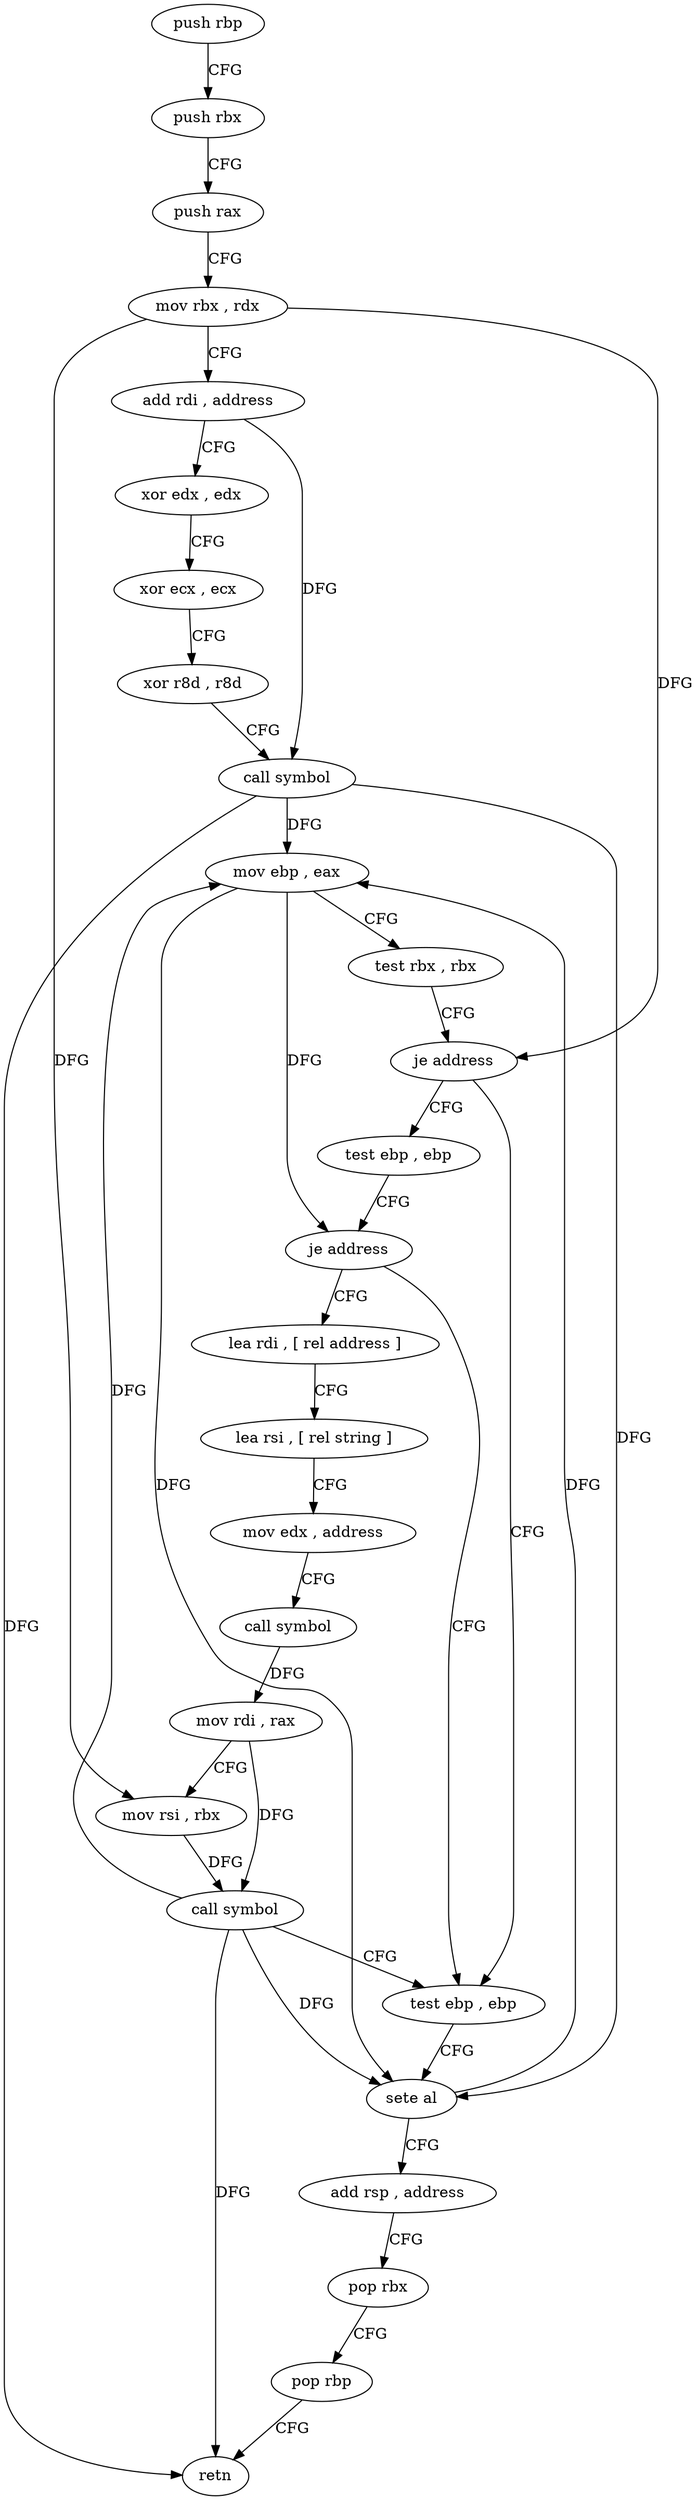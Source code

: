 digraph "func" {
"142128" [label = "push rbp" ]
"142129" [label = "push rbx" ]
"142130" [label = "push rax" ]
"142131" [label = "mov rbx , rdx" ]
"142134" [label = "add rdi , address" ]
"142138" [label = "xor edx , edx" ]
"142140" [label = "xor ecx , ecx" ]
"142142" [label = "xor r8d , r8d" ]
"142145" [label = "call symbol" ]
"142150" [label = "mov ebp , eax" ]
"142152" [label = "test rbx , rbx" ]
"142155" [label = "je address" ]
"142196" [label = "test ebp , ebp" ]
"142157" [label = "test ebp , ebp" ]
"142198" [label = "sete al" ]
"142201" [label = "add rsp , address" ]
"142205" [label = "pop rbx" ]
"142206" [label = "pop rbp" ]
"142207" [label = "retn" ]
"142159" [label = "je address" ]
"142161" [label = "lea rdi , [ rel address ]" ]
"142168" [label = "lea rsi , [ rel string ]" ]
"142175" [label = "mov edx , address" ]
"142180" [label = "call symbol" ]
"142185" [label = "mov rdi , rax" ]
"142188" [label = "mov rsi , rbx" ]
"142191" [label = "call symbol" ]
"142128" -> "142129" [ label = "CFG" ]
"142129" -> "142130" [ label = "CFG" ]
"142130" -> "142131" [ label = "CFG" ]
"142131" -> "142134" [ label = "CFG" ]
"142131" -> "142155" [ label = "DFG" ]
"142131" -> "142188" [ label = "DFG" ]
"142134" -> "142138" [ label = "CFG" ]
"142134" -> "142145" [ label = "DFG" ]
"142138" -> "142140" [ label = "CFG" ]
"142140" -> "142142" [ label = "CFG" ]
"142142" -> "142145" [ label = "CFG" ]
"142145" -> "142150" [ label = "DFG" ]
"142145" -> "142198" [ label = "DFG" ]
"142145" -> "142207" [ label = "DFG" ]
"142150" -> "142152" [ label = "CFG" ]
"142150" -> "142198" [ label = "DFG" ]
"142150" -> "142159" [ label = "DFG" ]
"142152" -> "142155" [ label = "CFG" ]
"142155" -> "142196" [ label = "CFG" ]
"142155" -> "142157" [ label = "CFG" ]
"142196" -> "142198" [ label = "CFG" ]
"142157" -> "142159" [ label = "CFG" ]
"142198" -> "142201" [ label = "CFG" ]
"142198" -> "142150" [ label = "DFG" ]
"142201" -> "142205" [ label = "CFG" ]
"142205" -> "142206" [ label = "CFG" ]
"142206" -> "142207" [ label = "CFG" ]
"142159" -> "142196" [ label = "CFG" ]
"142159" -> "142161" [ label = "CFG" ]
"142161" -> "142168" [ label = "CFG" ]
"142168" -> "142175" [ label = "CFG" ]
"142175" -> "142180" [ label = "CFG" ]
"142180" -> "142185" [ label = "DFG" ]
"142185" -> "142188" [ label = "CFG" ]
"142185" -> "142191" [ label = "DFG" ]
"142188" -> "142191" [ label = "DFG" ]
"142191" -> "142196" [ label = "CFG" ]
"142191" -> "142150" [ label = "DFG" ]
"142191" -> "142198" [ label = "DFG" ]
"142191" -> "142207" [ label = "DFG" ]
}

